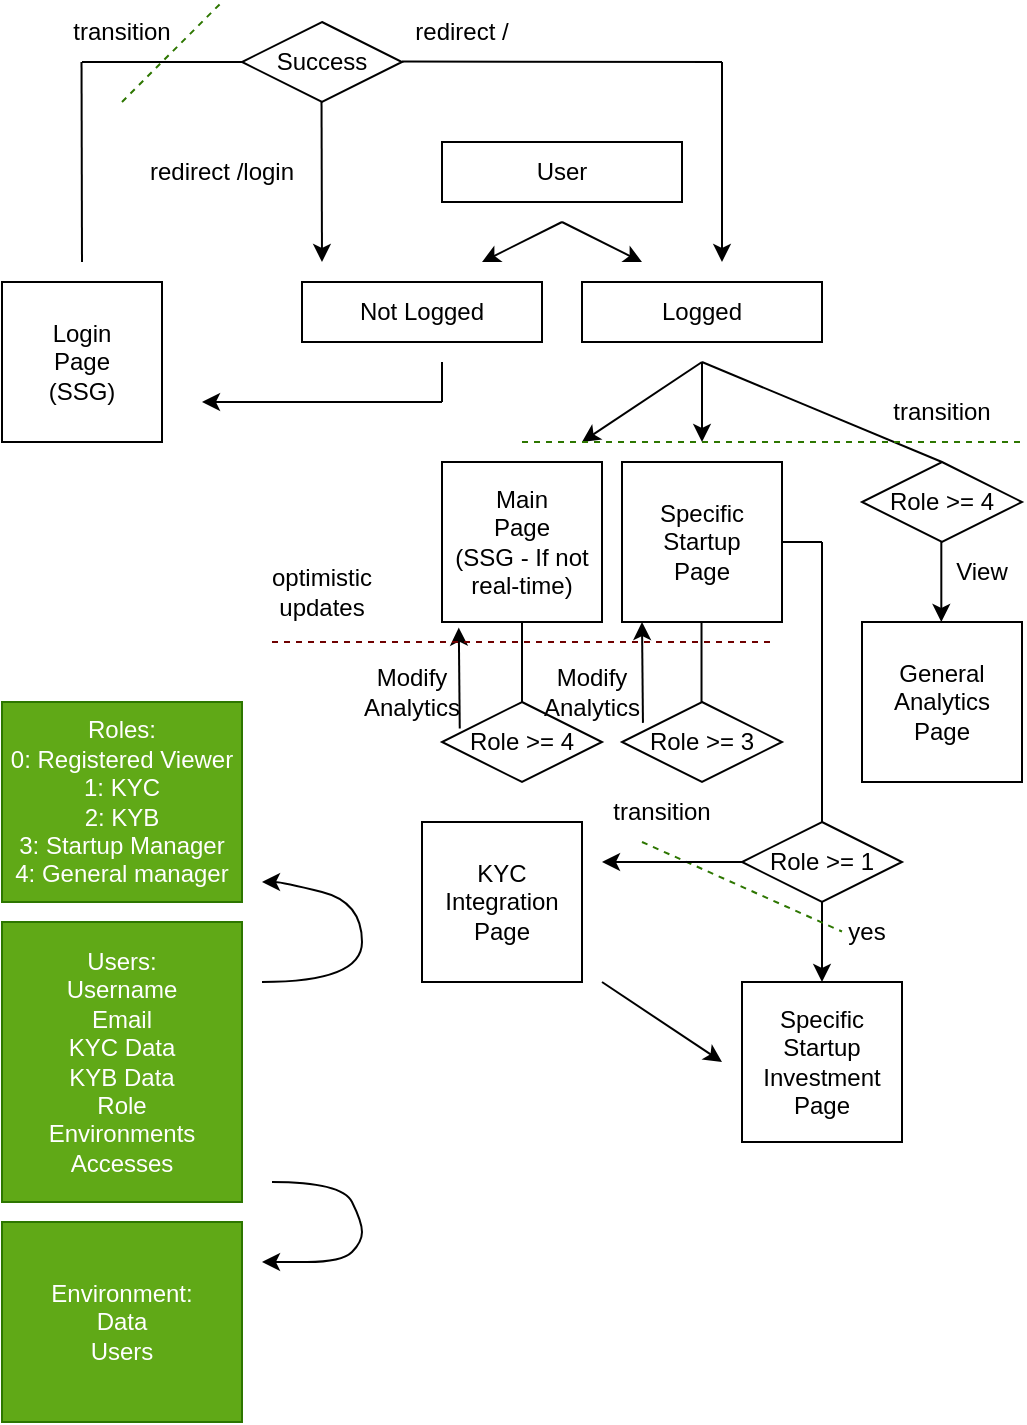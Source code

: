 <mxfile><diagram id="scfNx6P5dY25CuSYOeAO" name="Page-1"><mxGraphModel dx="411" dy="249" grid="1" gridSize="10" guides="1" tooltips="1" connect="1" arrows="1" fold="1" page="1" pageScale="1" pageWidth="850" pageHeight="1100" math="0" shadow="0"><root><mxCell id="0"/><mxCell id="1" parent="0"/><mxCell id="2" value="User" style="rounded=0;whiteSpace=wrap;html=1;" parent="1" vertex="1"><mxGeometry x="230" y="80" width="120" height="30" as="geometry"/></mxCell><mxCell id="5" value="Not Logged" style="rounded=0;whiteSpace=wrap;html=1;" parent="1" vertex="1"><mxGeometry x="160" y="150" width="120" height="30" as="geometry"/></mxCell><mxCell id="6" value="Logged" style="rounded=0;whiteSpace=wrap;html=1;" parent="1" vertex="1"><mxGeometry x="300" y="150" width="120" height="30" as="geometry"/></mxCell><mxCell id="7" value="Login&lt;br&gt;Page&lt;br&gt;(SSG)" style="whiteSpace=wrap;html=1;aspect=fixed;" parent="1" vertex="1"><mxGeometry x="10" y="150" width="80" height="80" as="geometry"/></mxCell><mxCell id="8" value="" style="endArrow=classic;html=1;" parent="1" edge="1"><mxGeometry width="50" height="50" relative="1" as="geometry"><mxPoint x="290" y="120" as="sourcePoint"/><mxPoint x="250" y="140" as="targetPoint"/></mxGeometry></mxCell><mxCell id="9" value="" style="endArrow=classic;html=1;" parent="1" edge="1"><mxGeometry width="50" height="50" relative="1" as="geometry"><mxPoint x="290" y="120" as="sourcePoint"/><mxPoint x="330" y="140" as="targetPoint"/></mxGeometry></mxCell><mxCell id="10" value="" style="endArrow=classic;html=1;" parent="1" edge="1"><mxGeometry width="50" height="50" relative="1" as="geometry"><mxPoint x="230" y="210" as="sourcePoint"/><mxPoint x="110" y="210" as="targetPoint"/></mxGeometry></mxCell><mxCell id="11" value="" style="endArrow=none;html=1;" parent="1" edge="1"><mxGeometry width="50" height="50" relative="1" as="geometry"><mxPoint x="230" y="210" as="sourcePoint"/><mxPoint x="230" y="190" as="targetPoint"/></mxGeometry></mxCell><mxCell id="12" value="" style="endArrow=classic;html=1;" parent="1" edge="1"><mxGeometry width="50" height="50" relative="1" as="geometry"><mxPoint x="370" y="40" as="sourcePoint"/><mxPoint x="370" y="140" as="targetPoint"/></mxGeometry></mxCell><mxCell id="13" value="" style="endArrow=none;html=1;" parent="1" edge="1"><mxGeometry width="50" height="50" relative="1" as="geometry"><mxPoint x="50" y="40" as="sourcePoint"/><mxPoint x="130" y="40" as="targetPoint"/></mxGeometry></mxCell><mxCell id="14" value="" style="endArrow=none;html=1;" parent="1" edge="1"><mxGeometry width="50" height="50" relative="1" as="geometry"><mxPoint x="50" y="140" as="sourcePoint"/><mxPoint x="49.76" y="40" as="targetPoint"/></mxGeometry></mxCell><mxCell id="16" value="Success" style="rhombus;whiteSpace=wrap;html=1;" parent="1" vertex="1"><mxGeometry x="130" y="20" width="80" height="40" as="geometry"/></mxCell><mxCell id="17" value="" style="endArrow=none;html=1;" parent="1" edge="1"><mxGeometry width="50" height="50" relative="1" as="geometry"><mxPoint x="210" y="39.76" as="sourcePoint"/><mxPoint x="370" y="40" as="targetPoint"/></mxGeometry></mxCell><mxCell id="19" value="" style="endArrow=classic;html=1;" parent="1" edge="1"><mxGeometry width="50" height="50" relative="1" as="geometry"><mxPoint x="169.76" y="60" as="sourcePoint"/><mxPoint x="170" y="140" as="targetPoint"/></mxGeometry></mxCell><mxCell id="21" value="redirect /" style="text;html=1;strokeColor=none;fillColor=none;align=center;verticalAlign=middle;whiteSpace=wrap;rounded=0;" parent="1" vertex="1"><mxGeometry x="210" y="10" width="60" height="30" as="geometry"/></mxCell><mxCell id="22" value="redirect /login" style="text;html=1;strokeColor=none;fillColor=none;align=center;verticalAlign=middle;whiteSpace=wrap;rounded=0;" parent="1" vertex="1"><mxGeometry x="80" y="80" width="80" height="30" as="geometry"/></mxCell><mxCell id="23" value="" style="endArrow=none;dashed=1;html=1;fillColor=#60a917;strokeColor=#2D7600;" parent="1" edge="1"><mxGeometry width="50" height="50" relative="1" as="geometry"><mxPoint x="70" y="60" as="sourcePoint"/><mxPoint x="120" y="10" as="targetPoint"/></mxGeometry></mxCell><mxCell id="24" value="transition" style="text;html=1;align=center;verticalAlign=middle;whiteSpace=wrap;rounded=0;" parent="1" vertex="1"><mxGeometry x="40" y="10" width="60" height="30" as="geometry"/></mxCell><mxCell id="26" value="Main&lt;br&gt;Page&lt;br&gt;(SSG - If not real-time)" style="whiteSpace=wrap;html=1;aspect=fixed;" parent="1" vertex="1"><mxGeometry x="230" y="240" width="80" height="80" as="geometry"/></mxCell><mxCell id="27" value="Specific&lt;br&gt;Startup&lt;br&gt;Page" style="whiteSpace=wrap;html=1;aspect=fixed;" parent="1" vertex="1"><mxGeometry x="320" y="240" width="80" height="80" as="geometry"/></mxCell><mxCell id="28" value="General&lt;br&gt;Analytics&lt;br&gt;Page" style="whiteSpace=wrap;html=1;aspect=fixed;" parent="1" vertex="1"><mxGeometry x="440" y="320" width="80" height="80" as="geometry"/></mxCell><mxCell id="29" value="" style="endArrow=classic;html=1;" parent="1" edge="1"><mxGeometry width="50" height="50" relative="1" as="geometry"><mxPoint x="360" y="190" as="sourcePoint"/><mxPoint x="300" y="230" as="targetPoint"/></mxGeometry></mxCell><mxCell id="30" value="" style="endArrow=classic;html=1;" parent="1" edge="1"><mxGeometry width="50" height="50" relative="1" as="geometry"><mxPoint x="360" y="190" as="sourcePoint"/><mxPoint x="360" y="230" as="targetPoint"/></mxGeometry></mxCell><mxCell id="31" value="Role &amp;gt;= 4" style="rhombus;whiteSpace=wrap;html=1;" parent="1" vertex="1"><mxGeometry x="230" y="360" width="80" height="40" as="geometry"/></mxCell><mxCell id="32" value="Role &amp;gt;= 3" style="rhombus;whiteSpace=wrap;html=1;" parent="1" vertex="1"><mxGeometry x="320" y="360" width="80" height="40" as="geometry"/></mxCell><mxCell id="33" value="" style="endArrow=none;html=1;exitX=0.5;exitY=0;exitDx=0;exitDy=0;entryX=0.5;entryY=1;entryDx=0;entryDy=0;" parent="1" source="31" target="26" edge="1"><mxGeometry width="50" height="50" relative="1" as="geometry"><mxPoint x="270" y="350" as="sourcePoint"/><mxPoint x="270" y="330" as="targetPoint"/></mxGeometry></mxCell><mxCell id="34" value="" style="endArrow=none;html=1;exitX=0.5;exitY=0;exitDx=0;exitDy=0;entryX=0.5;entryY=1;entryDx=0;entryDy=0;" parent="1" edge="1"><mxGeometry width="50" height="50" relative="1" as="geometry"><mxPoint x="359.76" y="360" as="sourcePoint"/><mxPoint x="359.76" y="320" as="targetPoint"/></mxGeometry></mxCell><mxCell id="35" value="" style="endArrow=classic;html=1;entryX=0.105;entryY=1.035;entryDx=0;entryDy=0;entryPerimeter=0;exitX=0.111;exitY=0.331;exitDx=0;exitDy=0;exitPerimeter=0;" parent="1" source="31" target="26" edge="1"><mxGeometry width="50" height="50" relative="1" as="geometry"><mxPoint x="190" y="400" as="sourcePoint"/><mxPoint x="240" y="350" as="targetPoint"/></mxGeometry></mxCell><mxCell id="36" value="Modify&lt;br&gt;Analytics" style="text;html=1;strokeColor=none;fillColor=none;align=center;verticalAlign=middle;whiteSpace=wrap;rounded=0;" parent="1" vertex="1"><mxGeometry x="190" y="340" width="50" height="30" as="geometry"/></mxCell><mxCell id="37" value="Modify&lt;br&gt;Analytics" style="text;html=1;strokeColor=none;fillColor=none;align=center;verticalAlign=middle;whiteSpace=wrap;rounded=0;" parent="1" vertex="1"><mxGeometry x="280" y="340" width="50" height="30" as="geometry"/></mxCell><mxCell id="38" value="" style="endArrow=classic;html=1;entryX=0.105;entryY=1.035;entryDx=0;entryDy=0;entryPerimeter=0;exitX=0.111;exitY=0.331;exitDx=0;exitDy=0;exitPerimeter=0;" parent="1" edge="1"><mxGeometry width="50" height="50" relative="1" as="geometry"><mxPoint x="330.48" y="370.44" as="sourcePoint"/><mxPoint x="330" y="320" as="targetPoint"/></mxGeometry></mxCell><mxCell id="39" value="Role &amp;gt;= 4" style="rhombus;whiteSpace=wrap;html=1;" parent="1" vertex="1"><mxGeometry x="440" y="240" width="80" height="40" as="geometry"/></mxCell><mxCell id="40" value="" style="endArrow=none;html=1;entryX=0.5;entryY=0;entryDx=0;entryDy=0;" parent="1" target="39" edge="1"><mxGeometry width="50" height="50" relative="1" as="geometry"><mxPoint x="360" y="190" as="sourcePoint"/><mxPoint x="480" y="150" as="targetPoint"/></mxGeometry></mxCell><mxCell id="41" value="" style="endArrow=classic;html=1;" parent="1" edge="1"><mxGeometry width="50" height="50" relative="1" as="geometry"><mxPoint x="479.66" y="280" as="sourcePoint"/><mxPoint x="479.66" y="320" as="targetPoint"/></mxGeometry></mxCell><mxCell id="42" value="View" style="text;html=1;strokeColor=none;fillColor=none;align=center;verticalAlign=middle;whiteSpace=wrap;rounded=0;" parent="1" vertex="1"><mxGeometry x="480" y="280" width="40" height="30" as="geometry"/></mxCell><mxCell id="43" value="" style="endArrow=none;dashed=1;html=1;fillColor=#60a917;strokeColor=#2D7600;" parent="1" edge="1"><mxGeometry width="50" height="50" relative="1" as="geometry"><mxPoint x="270" y="230" as="sourcePoint"/><mxPoint x="520" y="230" as="targetPoint"/></mxGeometry></mxCell><mxCell id="44" value="transition" style="text;html=1;strokeColor=none;fillColor=none;align=center;verticalAlign=middle;whiteSpace=wrap;rounded=0;" parent="1" vertex="1"><mxGeometry x="450" y="200" width="60" height="30" as="geometry"/></mxCell><mxCell id="45" value="" style="endArrow=none;dashed=1;html=1;fillColor=#a20025;strokeColor=#6F0000;" parent="1" edge="1"><mxGeometry width="50" height="50" relative="1" as="geometry"><mxPoint x="145" y="330" as="sourcePoint"/><mxPoint x="395" y="330" as="targetPoint"/></mxGeometry></mxCell><mxCell id="46" value="optimistic&lt;br&gt;updates" style="text;html=1;strokeColor=none;fillColor=none;align=center;verticalAlign=middle;whiteSpace=wrap;rounded=0;" parent="1" vertex="1"><mxGeometry x="140" y="290" width="60" height="30" as="geometry"/></mxCell><mxCell id="47" value="" style="endArrow=none;html=1;" parent="1" edge="1"><mxGeometry width="50" height="50" relative="1" as="geometry"><mxPoint x="400" y="280" as="sourcePoint"/><mxPoint x="420" y="280" as="targetPoint"/></mxGeometry></mxCell><mxCell id="48" value="" style="endArrow=none;html=1;" parent="1" edge="1"><mxGeometry width="50" height="50" relative="1" as="geometry"><mxPoint x="420" y="420" as="sourcePoint"/><mxPoint x="420" y="280" as="targetPoint"/></mxGeometry></mxCell><mxCell id="49" value="Role &amp;gt;= 1" style="rhombus;whiteSpace=wrap;html=1;" parent="1" vertex="1"><mxGeometry x="380" y="420" width="80" height="40" as="geometry"/></mxCell><mxCell id="51" value="Specific&lt;br&gt;Startup&lt;br&gt;Investment&lt;br&gt;Page" style="whiteSpace=wrap;html=1;aspect=fixed;" parent="1" vertex="1"><mxGeometry x="380" y="500" width="80" height="80" as="geometry"/></mxCell><mxCell id="52" value="" style="endArrow=classic;html=1;" parent="1" edge="1"><mxGeometry width="50" height="50" relative="1" as="geometry"><mxPoint x="420.0" y="460" as="sourcePoint"/><mxPoint x="420.0" y="500" as="targetPoint"/></mxGeometry></mxCell><mxCell id="53" value="yes" style="text;html=1;strokeColor=none;fillColor=none;align=center;verticalAlign=middle;whiteSpace=wrap;rounded=0;" parent="1" vertex="1"><mxGeometry x="425" y="460" width="35" height="30" as="geometry"/></mxCell><mxCell id="54" value="" style="endArrow=none;dashed=1;html=1;fillColor=#60a917;strokeColor=#2D7600;" parent="1" edge="1"><mxGeometry width="50" height="50" relative="1" as="geometry"><mxPoint x="330" y="430" as="sourcePoint"/><mxPoint x="430" y="474.76" as="targetPoint"/></mxGeometry></mxCell><mxCell id="55" value="transition" style="text;html=1;strokeColor=none;fillColor=none;align=center;verticalAlign=middle;whiteSpace=wrap;rounded=0;" parent="1" vertex="1"><mxGeometry x="310" y="400" width="60" height="30" as="geometry"/></mxCell><mxCell id="56" value="" style="endArrow=classic;html=1;exitX=0;exitY=0.5;exitDx=0;exitDy=0;" parent="1" source="49" edge="1"><mxGeometry width="50" height="50" relative="1" as="geometry"><mxPoint x="280" y="520" as="sourcePoint"/><mxPoint x="310" y="440" as="targetPoint"/></mxGeometry></mxCell><mxCell id="57" value="KYC&lt;br&gt;Integration&lt;br&gt;Page" style="whiteSpace=wrap;html=1;aspect=fixed;" parent="1" vertex="1"><mxGeometry x="220" y="420" width="80" height="80" as="geometry"/></mxCell><mxCell id="58" value="" style="endArrow=classic;html=1;" parent="1" edge="1"><mxGeometry width="50" height="50" relative="1" as="geometry"><mxPoint x="310" y="500" as="sourcePoint"/><mxPoint x="370" y="540" as="targetPoint"/></mxGeometry></mxCell><mxCell id="59" value="Roles:&lt;br&gt;0: Registered Viewer&lt;br&gt;1: KYC&lt;br&gt;2: KYB&lt;br&gt;3: Startup Manager&lt;br&gt;4: General manager" style="text;html=1;strokeColor=#2D7600;fillColor=#60a917;align=center;verticalAlign=middle;whiteSpace=wrap;rounded=0;fontColor=#ffffff;" parent="1" vertex="1"><mxGeometry x="10" y="360" width="120" height="100" as="geometry"/></mxCell><mxCell id="60" value="Users:&lt;br&gt;Username&lt;br&gt;Email&lt;br&gt;KYC Data&lt;br&gt;KYB Data&lt;br&gt;Role&lt;br&gt;Environments Accesses" style="text;html=1;strokeColor=#2D7600;fillColor=#60a917;align=center;verticalAlign=middle;whiteSpace=wrap;rounded=0;fontColor=#ffffff;" parent="1" vertex="1"><mxGeometry x="10" y="470" width="120" height="140" as="geometry"/></mxCell><mxCell id="61" value="" style="curved=1;endArrow=classic;html=1;" parent="1" edge="1"><mxGeometry width="50" height="50" relative="1" as="geometry"><mxPoint x="140" y="500" as="sourcePoint"/><mxPoint x="140" y="450" as="targetPoint"/><Array as="points"><mxPoint x="190" y="500"/><mxPoint x="190" y="460"/><mxPoint x="150" y="450"/></Array></mxGeometry></mxCell><mxCell id="62" value="Environment:&lt;br&gt;Data&lt;br&gt;Users" style="text;html=1;strokeColor=#2D7600;fillColor=#60a917;align=center;verticalAlign=middle;whiteSpace=wrap;rounded=0;fontColor=#ffffff;" parent="1" vertex="1"><mxGeometry x="10" y="620" width="120" height="100" as="geometry"/></mxCell><mxCell id="63" value="" style="curved=1;endArrow=classic;html=1;" parent="1" edge="1"><mxGeometry width="50" height="50" relative="1" as="geometry"><mxPoint x="145" y="600" as="sourcePoint"/><mxPoint x="140" y="640" as="targetPoint"/><Array as="points"><mxPoint x="180" y="600"/><mxPoint x="190" y="620"/><mxPoint x="190" y="630"/><mxPoint x="180" y="640"/><mxPoint x="145" y="640"/></Array></mxGeometry></mxCell></root></mxGraphModel></diagram></mxfile>